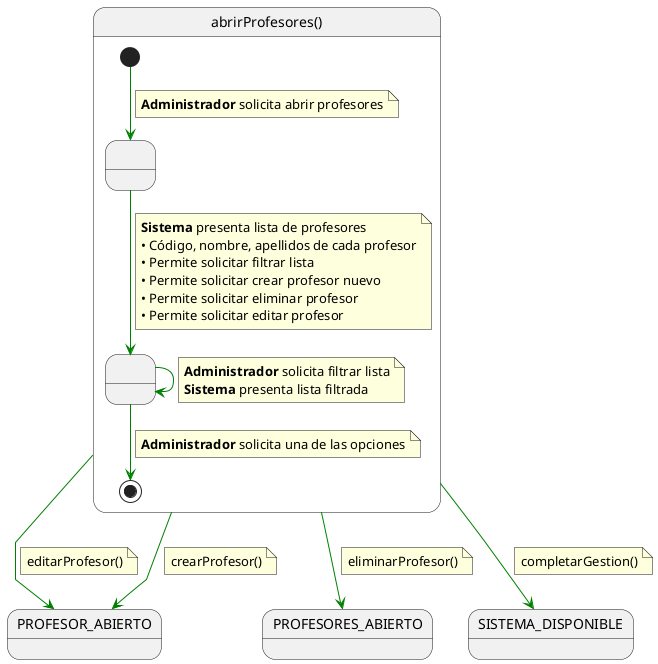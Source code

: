 @startuml abrirProfesores

skinparam linetype polyline

state abrirProfesores as "abrirProfesores()" {

    state " " as MostrandoLista
    state " " as FiltrandoLista

    [*] -[#green]-> MostrandoLista 
    note on link
    <b>Administrador</b> solicita abrir profesores
    end note    
    
    MostrandoLista -[#green]-> FiltrandoLista
    note on link
    <b>Sistema</b> presenta lista de profesores
    • Código, nombre, apellidos de cada profesor
    • Permite solicitar filtrar lista
    • Permite solicitar crear profesor nuevo
    • Permite solicitar eliminar profesor
    • Permite solicitar editar profesor
    end note
    
    FiltrandoLista -[#green]-> FiltrandoLista
    note on link
    <b>Administrador</b> solicita filtrar lista
    <b>Sistema</b> presenta lista filtrada
    end note
    
    FiltrandoLista -[#green]-> [*]
    note on link
    <b>Administrador</b> solicita una de las opciones
    end note
}

abrirProfesores -[#green]-> PROFESOR_ABIERTO
note on link
editarProfesor()
end note

abrirProfesores -[#green]-> PROFESOR_ABIERTO
note on link
crearProfesor()
end note

abrirProfesores -[#green]-> PROFESORES_ABIERTO
note on link
eliminarProfesor()
end note

abrirProfesores -[#green]-> SISTEMA_DISPONIBLE
note on link
completarGestion()
end note

@enduml